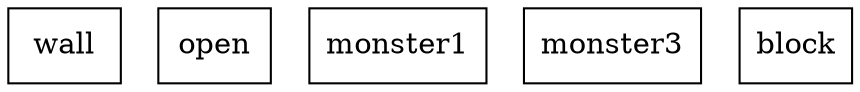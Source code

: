 graph room {
 node [shape="box"]; wall [pos="1,1!"]; wall [pos="2,1!"]; wall [pos="3,1!"]; wall [pos="4,1!"]; wall [pos="5,1!"]; wall [pos="6,1!"]; wall [pos="8,1!"]; wall [pos="9,1!"]; wall [pos="10,1!"]; wall [pos="11,1!"]; wall [pos="12,1!"]; wall [pos="13,1!"]; wall [pos="14,1!"]; wall [pos="1,2!"]; wall [pos="14,2!"]; wall [pos="1,3!"]; wall [pos="14,3!"]; wall [pos="1,4!"]; wall [pos="14,4!"]; wall [pos="1,6!"]; wall [pos="14,6!"]; wall [pos="1,7!"]; wall [pos="14,7!"]; wall [pos="1,8!"]; wall [pos="14,8!"]; wall [pos="1,9!"]; wall [pos="2,9!"]; wall [pos="3,9!"]; wall [pos="4,9!"]; wall [pos="5,9!"]; wall [pos="6,9!"]; wall [pos="8,9!"]; wall [pos="9,9!"]; wall [pos="10,9!"]; wall [pos="11,9!"]; wall [pos="12,9!"]; wall [pos="13,9!"]; wall [pos="14,9!"]; open [pos="7,1!"]; open [pos="1,5!"]; open [pos="14,5!"]; open [pos="7,9!"]; monster1 [pos="4,4!"]; monster3 [pos="8,4!"]; monster3 [pos="11,4!"]; monster3 [pos="2,5!"]; block [pos="5,4!"]; block [pos="10,4!"]; block [pos="5,6!"]; block [pos="10,6!"]; }